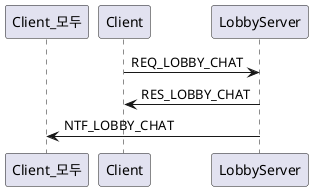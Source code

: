 @startuml
participant Client_모두
participant Client
participant LobbyServer
Client -> LobbyServer: REQ_LOBBY_CHAT
Client <- LobbyServer: RES_LOBBY_CHAT
Client_모두 <- LobbyServer: NTF_LOBBY_CHAT
@enduml
